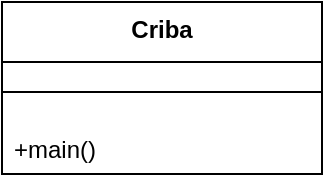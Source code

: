 <mxfile version="14.9.6" type="device"><diagram id="C5RBs43oDa-KdzZeNtuy" name="Page-1"><mxGraphModel dx="868" dy="482" grid="1" gridSize="10" guides="1" tooltips="1" connect="1" arrows="1" fold="1" page="1" pageScale="1" pageWidth="827" pageHeight="1169" math="0" shadow="0"><root><mxCell id="WIyWlLk6GJQsqaUBKTNV-0"/><mxCell id="WIyWlLk6GJQsqaUBKTNV-1" parent="WIyWlLk6GJQsqaUBKTNV-0"/><mxCell id="gAMPmX3jo0jrkXSfYPbe-0" value="Criba" style="swimlane;fontStyle=1;align=center;verticalAlign=top;childLayout=stackLayout;horizontal=1;startSize=30;horizontalStack=0;resizeParent=1;resizeParentMax=0;resizeLast=0;collapsible=1;marginBottom=0;" vertex="1" parent="WIyWlLk6GJQsqaUBKTNV-1"><mxGeometry x="330" y="250" width="160" height="86" as="geometry"/></mxCell><mxCell id="gAMPmX3jo0jrkXSfYPbe-2" value="" style="line;strokeWidth=1;fillColor=none;align=left;verticalAlign=middle;spacingTop=-1;spacingLeft=3;spacingRight=3;rotatable=0;labelPosition=right;points=[];portConstraint=eastwest;" vertex="1" parent="gAMPmX3jo0jrkXSfYPbe-0"><mxGeometry y="30" width="160" height="30" as="geometry"/></mxCell><mxCell id="gAMPmX3jo0jrkXSfYPbe-3" value="+main()" style="text;strokeColor=none;fillColor=none;align=left;verticalAlign=top;spacingLeft=4;spacingRight=4;overflow=hidden;rotatable=0;points=[[0,0.5],[1,0.5]];portConstraint=eastwest;" vertex="1" parent="gAMPmX3jo0jrkXSfYPbe-0"><mxGeometry y="60" width="160" height="26" as="geometry"/></mxCell></root></mxGraphModel></diagram></mxfile>